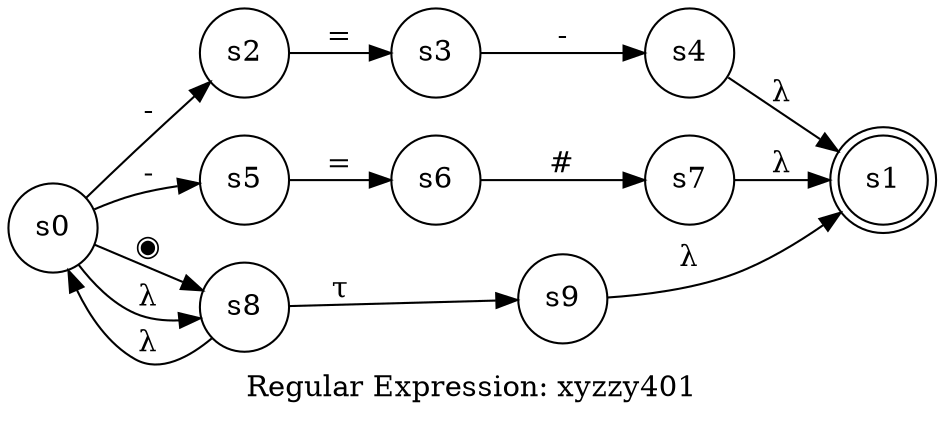 digraph finite_state_machine {
	label="Regular Expression: xyzzy401";
	rankdir=LR;
	size="8,5"
	node [shape = doublecircle]; s1;
	node [shape = circle];
	s0 -> s2 [ label = "-" ];
	s0 -> s5 [ label = "-" ];
	s0 -> s8 [ label = "◉" ];
	s0 -> s8 [ label = "λ" ];
	s2 -> s3 [ label = "=" ];
	s3 -> s4 [ label = "-" ];
	s4 -> s1 [ label = "λ" ];
	s5 -> s6 [ label = "=" ];
	s6 -> s7 [ label = "#" ];
	s7 -> s1 [ label = "λ" ];
	s8 -> s0 [ label = "λ" ];
	s8 -> s9 [ label = "τ" ];
	s9 -> s1 [ label = "λ" ];
}

